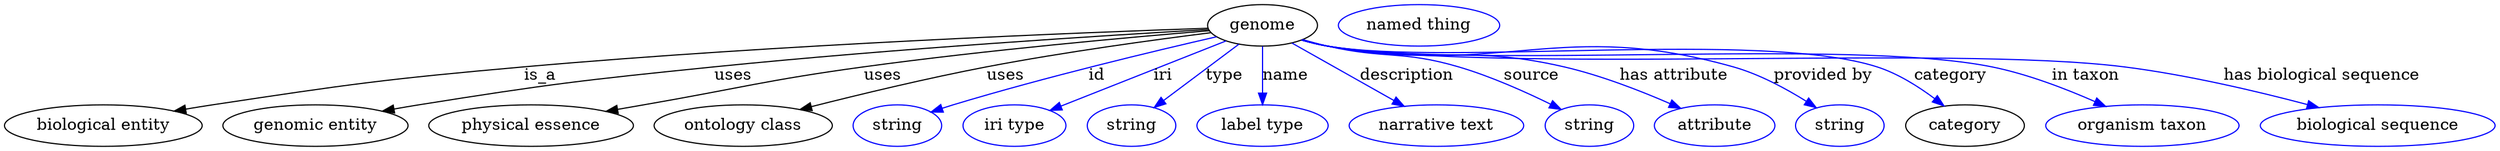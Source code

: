digraph {
	graph [bb="0,0,1755.8,123"];
	node [label="\N"];
	genome	[height=0.5,
		label=genome,
		pos="892.24,105",
		width=1.0832];
	"biological entity"	[height=0.5,
		pos="68.244,18",
		width=1.8957];
	genome -> "biological entity"	[label=is_a,
		lp="381.24,61.5",
		pos="e,117.84,30.539 853.44,102.87 742.26,99.122 413.4,84.435 145.24,36 139.55,34.971 133.63,33.818 127.73,32.611"];
	"genomic entity"	[height=0.5,
		pos="218.24,18",
		width=1.7693];
	genome -> "genomic entity"	[label=uses,
		lp="500.24,61.5",
		pos="e,264.61,30.509 853.53,101.79 757.44,95.835 500.58,77.059 290.24,36 285.17,35.01 279.92,33.912 274.67,32.764"];
	"physical essence"	[height=0.5,
		pos="369.24,18",
		width=1.9318];
	genome -> "physical essence"	[label=uses,
		lp="621.24,61.5",
		pos="e,420.41,30.256 854.57,100.28 800.21,94.71 696.7,83.293 609.24,69 536.73,57.148 519.14,51.157 447.24,36 441.82,34.856 436.19,33.655 \
430.54,32.442"];
	"ontology class"	[height=0.5,
		pos="518.24,18",
		width=1.7151];
	genome -> "ontology class"	[label=uses,
		lp="707.24,61.5",
		pos="e,558.72,31.676 855.72,98.625 816,92.522 750.77,81.742 695.24,69 652,59.077 603.56,45.198 568.3,34.579"];
	id	[color=blue,
		height=0.5,
		label=string,
		pos="628.24,18",
		width=0.84854];
	genome -> id	[color=blue,
		label=id,
		lp="771.74,61.5",
		pos="e,651.77,29.492 859.24,95.175 815.22,83.137 735.1,60.274 668.24,36 665.89,35.144 663.47,34.223 661.04,33.269",
		style=solid];
	iri	[color=blue,
		height=0.5,
		label="iri type",
		pos="713.24,18",
		width=1.011];
	genome -> iri	[color=blue,
		label=iri,
		lp="820.74,61.5",
		pos="e,738.61,31.043 865.83,91.458 834.54,76.6 782.32,51.801 747.83,35.424",
		style=solid];
	type	[color=blue,
		height=0.5,
		label=string,
		pos="798.24,18",
		width=0.84854];
	genome -> type	[color=blue,
		label=type,
		lp="863.24,61.5",
		pos="e,814.43,33.639 875,88.41 860.15,74.983 838.57,55.468 822.07,40.548",
		style=solid];
	name	[color=blue,
		height=0.5,
		label="label type",
		pos="892.24,18",
		width=1.2638];
	genome -> name	[color=blue,
		label=name,
		lp="907.74,61.5",
		pos="e,892.24,36.175 892.24,86.799 892.24,75.163 892.24,59.548 892.24,46.237",
		style=solid];
	description	[color=blue,
		height=0.5,
		label="narrative text",
		pos="1013.2,18",
		width=1.6068];
	genome -> description	[color=blue,
		label=description,
		lp="990.74,61.5",
		pos="e,990.97,34.644 912.77,89.581 931.94,76.117 960.79,55.846 982.67,40.478",
		style=solid];
	source	[color=blue,
		height=0.5,
		label=string,
		pos="1119.2,18",
		width=0.84854];
	genome -> source	[color=blue,
		label=source,
		lp="1076.2,61.5",
		pos="e,1099.1,31.855 921.49,92.952 927.64,90.825 934.12,88.726 940.24,87 977.41,76.531 988.95,82.196 1025.2,69 1048,60.716 1072.1,47.798 \
1090.2,37.168",
		style=solid];
	"has attribute"	[color=blue,
		height=0.5,
		label=attribute,
		pos="1208.2,18",
		width=1.1193];
	genome -> "has attribute"	[color=blue,
		label="has attribute",
		lp="1172.7,61.5",
		pos="e,1184.2,32.611 920.87,92.672 927.17,90.513 933.87,88.472 940.24,87 1009.1,71.1 1030.1,87.854 1098.2,69 1125.2,61.542 1153.9,48.297 \
1175.2,37.313",
		style=solid];
	"provided by"	[color=blue,
		height=0.5,
		label=string,
		pos="1297.2,18",
		width=0.84854];
	genome -> "provided by"	[color=blue,
		label="provided by",
		lp="1276.2,61.5",
		pos="e,1279,32.784 920.56,92.532 926.94,90.354 933.75,88.34 940.24,87 1058,62.697 1095.1,103.86 1210.2,69 1231.9,62.438 1254,49.656 1270.5,\
38.659",
		style=solid];
	category	[height=0.5,
		pos="1386.2,18",
		width=1.1374];
	genome -> category	[color=blue,
		label=category,
		lp="1365.7,61.5",
		pos="e,1369.5,34.56 920.54,92.442 926.92,90.269 933.74,88.28 940.24,87 1021.7,70.977 1234.6,95.449 1313.2,69 1331,63.04 1348.3,51.442 \
1361.7,40.916",
		style=solid];
	"in taxon"	[color=blue,
		height=0.5,
		label="organism taxon",
		pos="1511.2,18",
		width=1.8234];
	genome -> "in taxon"	[color=blue,
		label="in taxon",
		lp="1462.7,61.5",
		pos="e,1483.1,34.347 920.28,92.488 926.74,90.283 933.65,88.269 940.24,87 1138.1,48.937 1196.6,113.02 1393.2,69 1421.4,62.705 1451.2,49.984 \
1473.9,38.949",
		style=solid];
	"has biological sequence"	[color=blue,
		height=0.5,
		label="biological sequence",
		pos="1675.2,18",
		width=2.2387];
	genome -> "has biological sequence"	[color=blue,
		label="has biological sequence",
		lp="1622.2,61.5",
		pos="e,1633,33.348 920.27,92.454 926.73,90.251 933.64,88.246 940.24,87 1180.1,41.714 1247.8,104.93 1489.2,69 1535.4,62.134 1586.5,47.899 \
1623.4,36.368",
		style=solid];
	"named thing_category"	[color=blue,
		height=0.5,
		label="named thing",
		pos="1004.2,105",
		width=1.5346];
}
